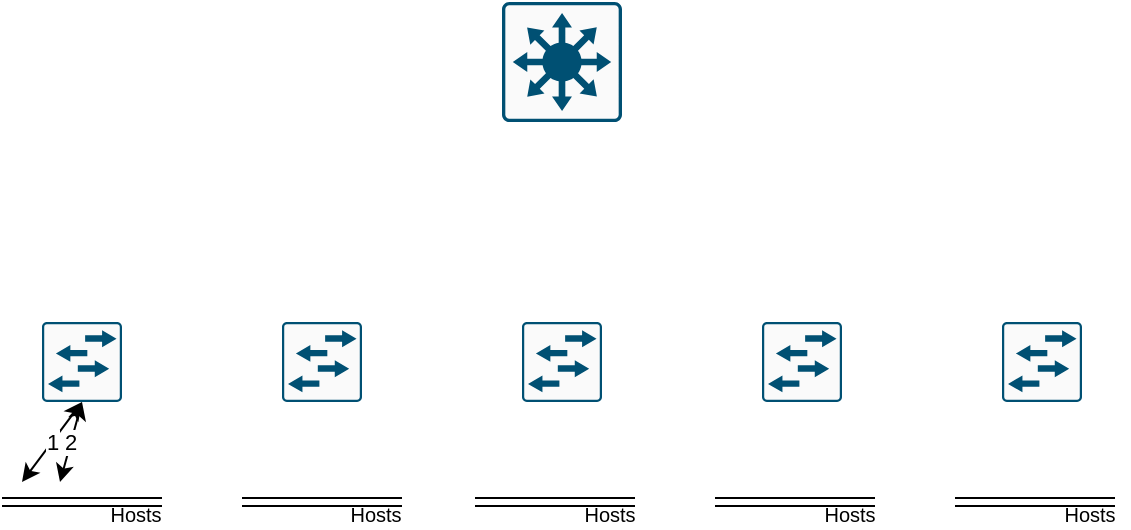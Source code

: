<mxfile version="12.9.10" type="github">
  <diagram id="5KiuH8XkOpqRYHE2uusJ" name="Page-1">
    <mxGraphModel dx="714" dy="667" grid="1" gridSize="10" guides="1" tooltips="1" connect="1" arrows="1" fold="1" page="1" pageScale="1" pageWidth="850" pageHeight="1100" math="0" shadow="0">
      <root>
        <mxCell id="0" />
        <mxCell id="1" parent="0" />
        <mxCell id="-ruIdGfZLTY7F62S9Ap_-1" value="" style="points=[[0.015,0.015,0],[0.985,0.015,0],[0.985,0.985,0],[0.015,0.985,0],[0.25,0,0],[0.5,0,0],[0.75,0,0],[1,0.25,0],[1,0.5,0],[1,0.75,0],[0.75,1,0],[0.5,1,0],[0.25,1,0],[0,0.75,0],[0,0.5,0],[0,0.25,0]];verticalLabelPosition=bottom;html=1;verticalAlign=top;aspect=fixed;align=center;pointerEvents=1;shape=mxgraph.cisco19.rect;prIcon=l3_switch;fillColor=#FAFAFA;strokeColor=#005073;" parent="1" vertex="1">
          <mxGeometry x="310" y="160" width="60" height="60" as="geometry" />
        </mxCell>
        <mxCell id="uiAMYh9efbAVhKRE-S2l-2" value="" style="points=[[0.015,0.015,0],[0.985,0.015,0],[0.985,0.985,0],[0.015,0.985,0],[0.25,0,0],[0.5,0,0],[0.75,0,0],[1,0.25,0],[1,0.5,0],[1,0.75,0],[0.75,1,0],[0.5,1,0],[0.25,1,0],[0,0.75,0],[0,0.5,0],[0,0.25,0]];verticalLabelPosition=bottom;html=1;verticalAlign=top;aspect=fixed;align=center;pointerEvents=1;shape=mxgraph.cisco19.rect;prIcon=l2_switch;fillColor=#FAFAFA;strokeColor=#005073;" vertex="1" parent="1">
          <mxGeometry x="80" y="320" width="40" height="40" as="geometry" />
        </mxCell>
        <mxCell id="uiAMYh9efbAVhKRE-S2l-3" value="" style="points=[[0.015,0.015,0],[0.985,0.015,0],[0.985,0.985,0],[0.015,0.985,0],[0.25,0,0],[0.5,0,0],[0.75,0,0],[1,0.25,0],[1,0.5,0],[1,0.75,0],[0.75,1,0],[0.5,1,0],[0.25,1,0],[0,0.75,0],[0,0.5,0],[0,0.25,0]];verticalLabelPosition=bottom;html=1;verticalAlign=top;aspect=fixed;align=center;pointerEvents=1;shape=mxgraph.cisco19.rect;prIcon=l2_switch;fillColor=#FAFAFA;strokeColor=#005073;" vertex="1" parent="1">
          <mxGeometry x="200" y="320" width="40" height="40" as="geometry" />
        </mxCell>
        <mxCell id="uiAMYh9efbAVhKRE-S2l-4" value="" style="points=[[0.015,0.015,0],[0.985,0.015,0],[0.985,0.985,0],[0.015,0.985,0],[0.25,0,0],[0.5,0,0],[0.75,0,0],[1,0.25,0],[1,0.5,0],[1,0.75,0],[0.75,1,0],[0.5,1,0],[0.25,1,0],[0,0.75,0],[0,0.5,0],[0,0.25,0]];verticalLabelPosition=bottom;html=1;verticalAlign=top;aspect=fixed;align=center;pointerEvents=1;shape=mxgraph.cisco19.rect;prIcon=l2_switch;fillColor=#FAFAFA;strokeColor=#005073;" vertex="1" parent="1">
          <mxGeometry x="320" y="320" width="40" height="40" as="geometry" />
        </mxCell>
        <mxCell id="uiAMYh9efbAVhKRE-S2l-5" value="" style="points=[[0.015,0.015,0],[0.985,0.015,0],[0.985,0.985,0],[0.015,0.985,0],[0.25,0,0],[0.5,0,0],[0.75,0,0],[1,0.25,0],[1,0.5,0],[1,0.75,0],[0.75,1,0],[0.5,1,0],[0.25,1,0],[0,0.75,0],[0,0.5,0],[0,0.25,0]];verticalLabelPosition=bottom;html=1;verticalAlign=top;aspect=fixed;align=center;pointerEvents=1;shape=mxgraph.cisco19.rect;prIcon=l2_switch;fillColor=#FAFAFA;strokeColor=#005073;" vertex="1" parent="1">
          <mxGeometry x="440" y="320" width="40" height="40" as="geometry" />
        </mxCell>
        <mxCell id="uiAMYh9efbAVhKRE-S2l-6" value="" style="points=[[0.015,0.015,0],[0.985,0.015,0],[0.985,0.985,0],[0.015,0.985,0],[0.25,0,0],[0.5,0,0],[0.75,0,0],[1,0.25,0],[1,0.5,0],[1,0.75,0],[0.75,1,0],[0.5,1,0],[0.25,1,0],[0,0.75,0],[0,0.5,0],[0,0.25,0]];verticalLabelPosition=bottom;html=1;verticalAlign=top;aspect=fixed;align=center;pointerEvents=1;shape=mxgraph.cisco19.rect;prIcon=l2_switch;fillColor=#FAFAFA;strokeColor=#005073;" vertex="1" parent="1">
          <mxGeometry x="560" y="320" width="40" height="40" as="geometry" />
        </mxCell>
        <mxCell id="uiAMYh9efbAVhKRE-S2l-22" value="" style="group" vertex="1" connectable="0" parent="1">
          <mxGeometry x="60" y="410" width="87" height="11" as="geometry" />
        </mxCell>
        <mxCell id="uiAMYh9efbAVhKRE-S2l-7" value="" style="shape=link;html=1;" edge="1" parent="uiAMYh9efbAVhKRE-S2l-22">
          <mxGeometry width="50" height="50" relative="1" as="geometry">
            <mxPoint as="sourcePoint" />
            <mxPoint x="80" as="targetPoint" />
          </mxGeometry>
        </mxCell>
        <mxCell id="uiAMYh9efbAVhKRE-S2l-13" value="&lt;font style=&quot;font-size: 10px&quot;&gt;Hosts&lt;/font&gt;" style="text;html=1;strokeColor=none;fillColor=none;align=center;verticalAlign=middle;whiteSpace=wrap;rounded=0;" vertex="1" parent="uiAMYh9efbAVhKRE-S2l-22">
          <mxGeometry x="47" y="1" width="40" height="10" as="geometry" />
        </mxCell>
        <mxCell id="uiAMYh9efbAVhKRE-S2l-24" value="" style="group" vertex="1" connectable="0" parent="1">
          <mxGeometry x="180" y="410" width="87" height="11" as="geometry" />
        </mxCell>
        <mxCell id="uiAMYh9efbAVhKRE-S2l-25" value="" style="shape=link;html=1;" edge="1" parent="uiAMYh9efbAVhKRE-S2l-24">
          <mxGeometry width="50" height="50" relative="1" as="geometry">
            <mxPoint as="sourcePoint" />
            <mxPoint x="80" as="targetPoint" />
          </mxGeometry>
        </mxCell>
        <mxCell id="uiAMYh9efbAVhKRE-S2l-26" value="&lt;font style=&quot;font-size: 10px&quot;&gt;Hosts&lt;/font&gt;" style="text;html=1;strokeColor=none;fillColor=none;align=center;verticalAlign=middle;whiteSpace=wrap;rounded=0;" vertex="1" parent="uiAMYh9efbAVhKRE-S2l-24">
          <mxGeometry x="47" y="1" width="40" height="10" as="geometry" />
        </mxCell>
        <mxCell id="uiAMYh9efbAVhKRE-S2l-27" value="" style="group" vertex="1" connectable="0" parent="1">
          <mxGeometry x="296.5" y="410" width="87" height="11" as="geometry" />
        </mxCell>
        <mxCell id="uiAMYh9efbAVhKRE-S2l-28" value="" style="shape=link;html=1;" edge="1" parent="uiAMYh9efbAVhKRE-S2l-27">
          <mxGeometry width="50" height="50" relative="1" as="geometry">
            <mxPoint as="sourcePoint" />
            <mxPoint x="80" as="targetPoint" />
          </mxGeometry>
        </mxCell>
        <mxCell id="uiAMYh9efbAVhKRE-S2l-29" value="&lt;font style=&quot;font-size: 10px&quot;&gt;Hosts&lt;/font&gt;" style="text;html=1;strokeColor=none;fillColor=none;align=center;verticalAlign=middle;whiteSpace=wrap;rounded=0;" vertex="1" parent="uiAMYh9efbAVhKRE-S2l-27">
          <mxGeometry x="47" y="1" width="40" height="10" as="geometry" />
        </mxCell>
        <mxCell id="uiAMYh9efbAVhKRE-S2l-30" value="" style="group" vertex="1" connectable="0" parent="1">
          <mxGeometry x="416.5" y="410" width="87" height="11" as="geometry" />
        </mxCell>
        <mxCell id="uiAMYh9efbAVhKRE-S2l-31" value="" style="shape=link;html=1;" edge="1" parent="uiAMYh9efbAVhKRE-S2l-30">
          <mxGeometry width="50" height="50" relative="1" as="geometry">
            <mxPoint as="sourcePoint" />
            <mxPoint x="80" as="targetPoint" />
          </mxGeometry>
        </mxCell>
        <mxCell id="uiAMYh9efbAVhKRE-S2l-32" value="&lt;font style=&quot;font-size: 10px&quot;&gt;Hosts&lt;/font&gt;" style="text;html=1;strokeColor=none;fillColor=none;align=center;verticalAlign=middle;whiteSpace=wrap;rounded=0;" vertex="1" parent="uiAMYh9efbAVhKRE-S2l-30">
          <mxGeometry x="47" y="1" width="40" height="10" as="geometry" />
        </mxCell>
        <mxCell id="uiAMYh9efbAVhKRE-S2l-33" value="" style="group" vertex="1" connectable="0" parent="1">
          <mxGeometry x="536.5" y="410" width="87" height="11" as="geometry" />
        </mxCell>
        <mxCell id="uiAMYh9efbAVhKRE-S2l-34" value="" style="shape=link;html=1;" edge="1" parent="uiAMYh9efbAVhKRE-S2l-33">
          <mxGeometry width="50" height="50" relative="1" as="geometry">
            <mxPoint as="sourcePoint" />
            <mxPoint x="80" as="targetPoint" />
          </mxGeometry>
        </mxCell>
        <mxCell id="uiAMYh9efbAVhKRE-S2l-35" value="&lt;font style=&quot;font-size: 10px&quot;&gt;Hosts&lt;/font&gt;" style="text;html=1;strokeColor=none;fillColor=none;align=center;verticalAlign=middle;whiteSpace=wrap;rounded=0;" vertex="1" parent="uiAMYh9efbAVhKRE-S2l-33">
          <mxGeometry x="47" y="1" width="40" height="10" as="geometry" />
        </mxCell>
        <mxCell id="uiAMYh9efbAVhKRE-S2l-37" value="1" style="endArrow=classic;startArrow=classic;html=1;entryX=0.5;entryY=1;entryDx=0;entryDy=0;entryPerimeter=0;" edge="1" parent="1" target="uiAMYh9efbAVhKRE-S2l-2">
          <mxGeometry width="50" height="50" relative="1" as="geometry">
            <mxPoint x="70" y="400" as="sourcePoint" />
            <mxPoint x="370" y="410" as="targetPoint" />
          </mxGeometry>
        </mxCell>
        <mxCell id="uiAMYh9efbAVhKRE-S2l-38" value="2" style="endArrow=classic;startArrow=classic;html=1;entryX=0.5;entryY=1;entryDx=0;entryDy=0;entryPerimeter=0;" edge="1" parent="1" target="uiAMYh9efbAVhKRE-S2l-2">
          <mxGeometry width="50" height="50" relative="1" as="geometry">
            <mxPoint x="89" y="400" as="sourcePoint" />
            <mxPoint x="118.5" y="370" as="targetPoint" />
          </mxGeometry>
        </mxCell>
      </root>
    </mxGraphModel>
  </diagram>
</mxfile>
